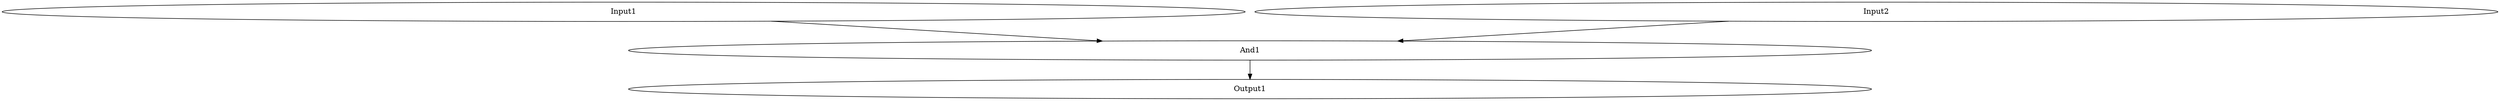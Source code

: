 /*
{
    "GATE" : ["AND"],
    "IO" : ["INPUT", "OUTPUT"]
}
*/
strict digraph "tutorialUGRAMM" {
//Node information:
Input1 [label="Input1", opcode=INPUT, width="32"];    //Input-IO node 
Input2 [label="Input2", opcode=INPUT, width="32"];    //Input-IO node 
And1 [label="And1", opcode=AND, width="32"];          //And-gate defined as GATE node
Output1 [label="Output1", opcode=OUTPUT, width="32"]; //Output-IO node

//Edge information:
Input1 -> And1  [driver="outPinA", load="inPinA"];
Input2 -> And1  [driver="outPinA", load="inPinB"];
And1 -> Output1  [driver="outPinA", load="inPinA"];
}
